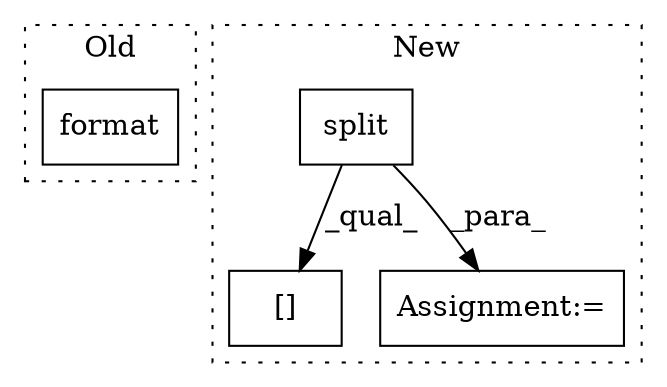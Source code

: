 digraph G {
subgraph cluster0 {
1 [label="format" a="32" s="516,582" l="7,1" shape="box"];
label = "Old";
style="dotted";
}
subgraph cluster1 {
2 [label="split" a="32" s="486,495" l="6,1" shape="box"];
3 [label="[]" a="2" s="523,553" l="13,1" shape="box"];
4 [label="Assignment:=" a="7" s="513" l="1" shape="box"];
label = "New";
style="dotted";
}
2 -> 3 [label="_qual_"];
2 -> 4 [label="_para_"];
}